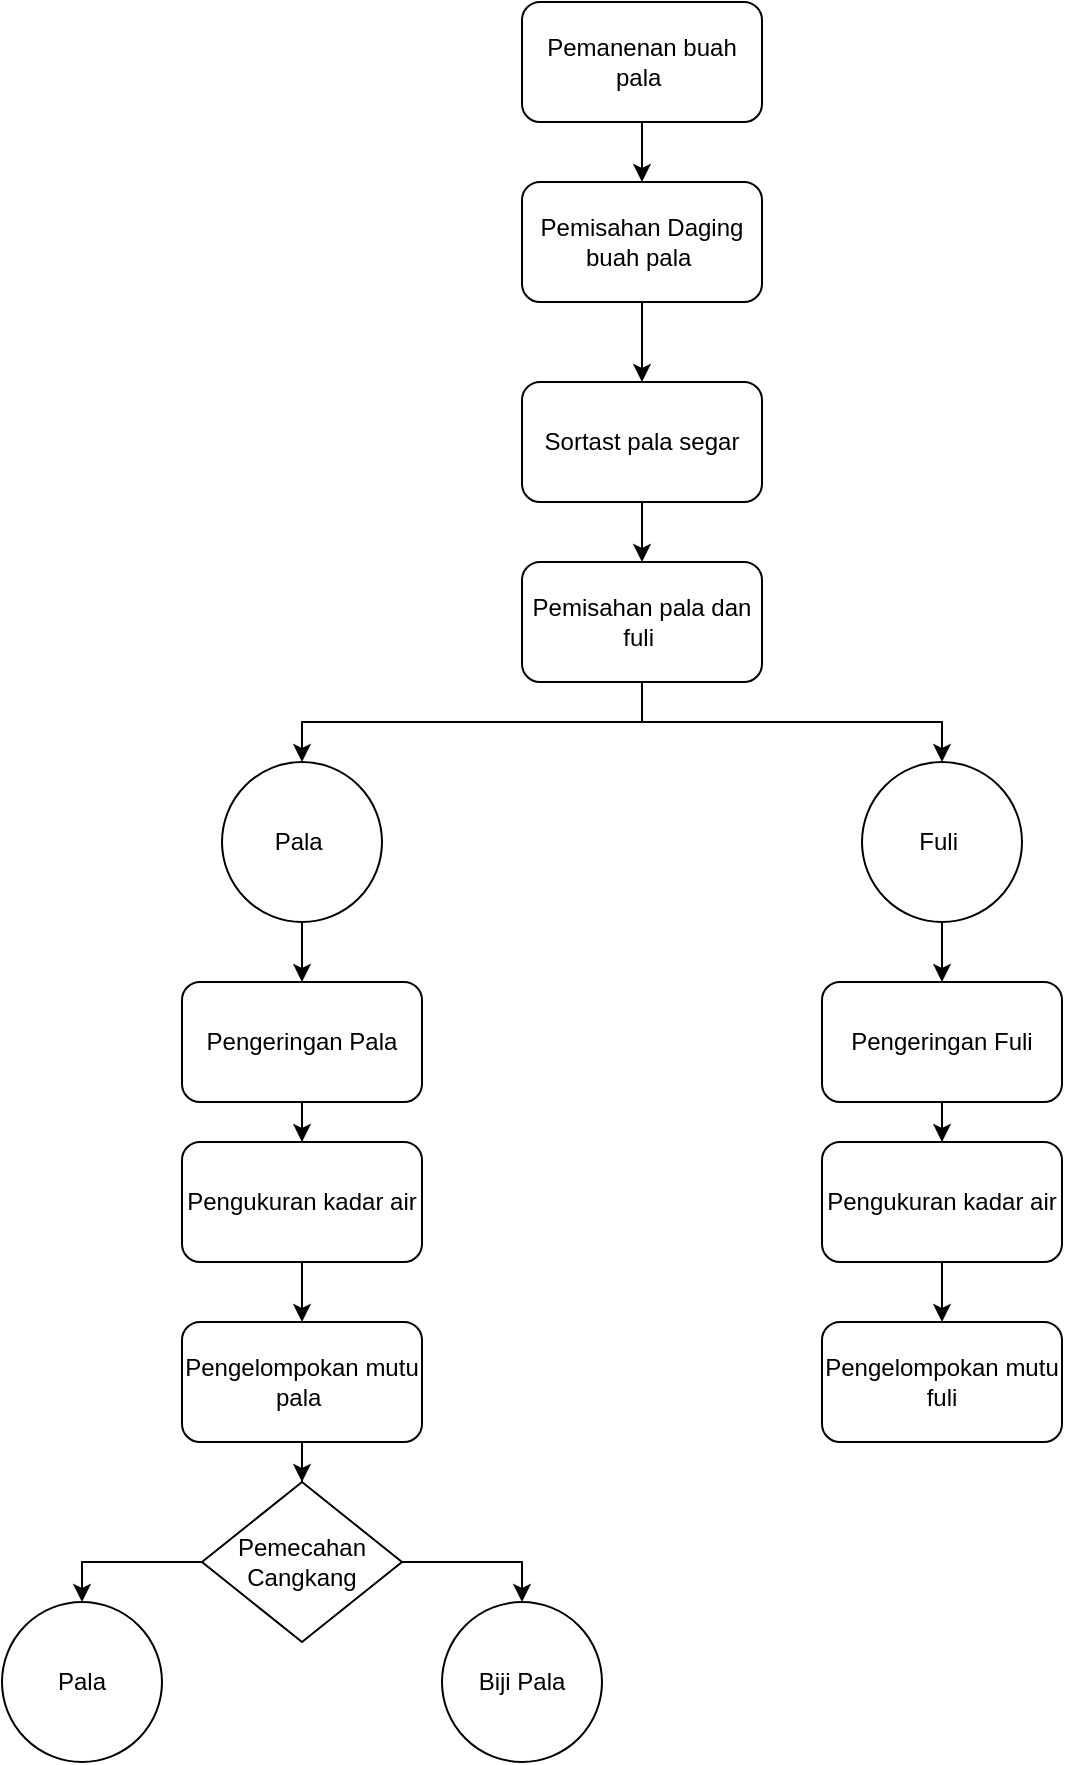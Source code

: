 <mxfile version="14.1.8" type="github">
  <diagram id="Ek_pWGYB22L2BVswsfD9" name="Page-1">
    <mxGraphModel dx="651" dy="599" grid="1" gridSize="10" guides="1" tooltips="1" connect="1" arrows="1" fold="1" page="1" pageScale="1" pageWidth="827" pageHeight="1169" math="0" shadow="0">
      <root>
        <mxCell id="0" />
        <mxCell id="1" parent="0" />
        <mxCell id="re8lVaWSiEf7pyco6TmE-6" value="" style="edgeStyle=orthogonalEdgeStyle;rounded=0;orthogonalLoop=1;jettySize=auto;html=1;" edge="1" parent="1" source="re8lVaWSiEf7pyco6TmE-4" target="re8lVaWSiEf7pyco6TmE-5">
          <mxGeometry relative="1" as="geometry" />
        </mxCell>
        <mxCell id="re8lVaWSiEf7pyco6TmE-4" value="Pemanenan buah pala&amp;nbsp;" style="rounded=1;whiteSpace=wrap;html=1;" vertex="1" parent="1">
          <mxGeometry x="380" y="20" width="120" height="60" as="geometry" />
        </mxCell>
        <mxCell id="re8lVaWSiEf7pyco6TmE-8" value="" style="edgeStyle=orthogonalEdgeStyle;rounded=0;orthogonalLoop=1;jettySize=auto;html=1;" edge="1" parent="1" source="re8lVaWSiEf7pyco6TmE-5" target="re8lVaWSiEf7pyco6TmE-7">
          <mxGeometry relative="1" as="geometry" />
        </mxCell>
        <mxCell id="re8lVaWSiEf7pyco6TmE-5" value="Pemisahan Daging buah pala&amp;nbsp;" style="whiteSpace=wrap;html=1;rounded=1;" vertex="1" parent="1">
          <mxGeometry x="380" y="110" width="120" height="60" as="geometry" />
        </mxCell>
        <mxCell id="re8lVaWSiEf7pyco6TmE-10" value="" style="edgeStyle=orthogonalEdgeStyle;rounded=0;orthogonalLoop=1;jettySize=auto;html=1;" edge="1" parent="1" source="re8lVaWSiEf7pyco6TmE-7" target="re8lVaWSiEf7pyco6TmE-9">
          <mxGeometry relative="1" as="geometry" />
        </mxCell>
        <mxCell id="re8lVaWSiEf7pyco6TmE-7" value="Sortast pala segar" style="whiteSpace=wrap;html=1;rounded=1;" vertex="1" parent="1">
          <mxGeometry x="380" y="210" width="120" height="60" as="geometry" />
        </mxCell>
        <mxCell id="re8lVaWSiEf7pyco6TmE-12" value="" style="edgeStyle=orthogonalEdgeStyle;rounded=0;orthogonalLoop=1;jettySize=auto;html=1;entryX=0.5;entryY=0;entryDx=0;entryDy=0;" edge="1" parent="1" source="re8lVaWSiEf7pyco6TmE-9" target="re8lVaWSiEf7pyco6TmE-13">
          <mxGeometry relative="1" as="geometry">
            <mxPoint x="240.0" y="420" as="targetPoint" />
            <Array as="points">
              <mxPoint x="440" y="380" />
              <mxPoint x="270" y="380" />
            </Array>
          </mxGeometry>
        </mxCell>
        <mxCell id="re8lVaWSiEf7pyco6TmE-9" value="Pemisahan pala dan fuli&amp;nbsp;" style="whiteSpace=wrap;html=1;rounded=1;" vertex="1" parent="1">
          <mxGeometry x="380" y="300" width="120" height="60" as="geometry" />
        </mxCell>
        <mxCell id="re8lVaWSiEf7pyco6TmE-20" value="" style="edgeStyle=orthogonalEdgeStyle;rounded=0;orthogonalLoop=1;jettySize=auto;html=1;entryX=0.5;entryY=0;entryDx=0;entryDy=0;" edge="1" parent="1" source="re8lVaWSiEf7pyco6TmE-13" target="re8lVaWSiEf7pyco6TmE-23">
          <mxGeometry relative="1" as="geometry">
            <mxPoint x="270" y="590" as="targetPoint" />
          </mxGeometry>
        </mxCell>
        <mxCell id="re8lVaWSiEf7pyco6TmE-13" value="Pala&amp;nbsp;" style="ellipse;whiteSpace=wrap;html=1;aspect=fixed;" vertex="1" parent="1">
          <mxGeometry x="230" y="400" width="80" height="80" as="geometry" />
        </mxCell>
        <mxCell id="re8lVaWSiEf7pyco6TmE-14" value="Fuli&amp;nbsp;" style="ellipse;whiteSpace=wrap;html=1;aspect=fixed;" vertex="1" parent="1">
          <mxGeometry x="550" y="400" width="80" height="80" as="geometry" />
        </mxCell>
        <mxCell id="re8lVaWSiEf7pyco6TmE-17" value="" style="edgeStyle=orthogonalEdgeStyle;rounded=0;orthogonalLoop=1;jettySize=auto;html=1;exitX=0.5;exitY=1;exitDx=0;exitDy=0;entryX=0.5;entryY=0;entryDx=0;entryDy=0;" edge="1" parent="1" source="re8lVaWSiEf7pyco6TmE-9" target="re8lVaWSiEf7pyco6TmE-14">
          <mxGeometry relative="1" as="geometry">
            <mxPoint x="250.0" y="400" as="sourcePoint" />
            <mxPoint x="350" y="490" as="targetPoint" />
            <Array as="points">
              <mxPoint x="440" y="380" />
              <mxPoint x="590" y="380" />
            </Array>
          </mxGeometry>
        </mxCell>
        <mxCell id="re8lVaWSiEf7pyco6TmE-25" value="" style="edgeStyle=orthogonalEdgeStyle;rounded=0;orthogonalLoop=1;jettySize=auto;html=1;" edge="1" parent="1" source="re8lVaWSiEf7pyco6TmE-23" target="re8lVaWSiEf7pyco6TmE-24">
          <mxGeometry relative="1" as="geometry" />
        </mxCell>
        <mxCell id="re8lVaWSiEf7pyco6TmE-23" value="Pengeringan Pala" style="rounded=1;whiteSpace=wrap;html=1;" vertex="1" parent="1">
          <mxGeometry x="210" y="510" width="120" height="60" as="geometry" />
        </mxCell>
        <mxCell id="re8lVaWSiEf7pyco6TmE-27" value="" style="edgeStyle=orthogonalEdgeStyle;rounded=0;orthogonalLoop=1;jettySize=auto;html=1;" edge="1" parent="1" source="re8lVaWSiEf7pyco6TmE-24" target="re8lVaWSiEf7pyco6TmE-26">
          <mxGeometry relative="1" as="geometry" />
        </mxCell>
        <mxCell id="re8lVaWSiEf7pyco6TmE-24" value="Pengukuran kadar air" style="rounded=1;whiteSpace=wrap;html=1;" vertex="1" parent="1">
          <mxGeometry x="210" y="590" width="120" height="60" as="geometry" />
        </mxCell>
        <mxCell id="re8lVaWSiEf7pyco6TmE-35" value="" style="edgeStyle=orthogonalEdgeStyle;rounded=0;orthogonalLoop=1;jettySize=auto;html=1;" edge="1" parent="1" source="re8lVaWSiEf7pyco6TmE-26" target="re8lVaWSiEf7pyco6TmE-34">
          <mxGeometry relative="1" as="geometry" />
        </mxCell>
        <mxCell id="re8lVaWSiEf7pyco6TmE-26" value="Pengelompokan mutu pala&amp;nbsp;" style="rounded=1;whiteSpace=wrap;html=1;" vertex="1" parent="1">
          <mxGeometry x="210" y="680" width="120" height="60" as="geometry" />
        </mxCell>
        <mxCell id="re8lVaWSiEf7pyco6TmE-28" value="" style="edgeStyle=orthogonalEdgeStyle;rounded=0;orthogonalLoop=1;jettySize=auto;html=1;" edge="1" parent="1" source="re8lVaWSiEf7pyco6TmE-29" target="re8lVaWSiEf7pyco6TmE-31">
          <mxGeometry relative="1" as="geometry" />
        </mxCell>
        <mxCell id="re8lVaWSiEf7pyco6TmE-29" value="Pengeringan Fuli" style="rounded=1;whiteSpace=wrap;html=1;" vertex="1" parent="1">
          <mxGeometry x="530" y="510" width="120" height="60" as="geometry" />
        </mxCell>
        <mxCell id="re8lVaWSiEf7pyco6TmE-30" value="" style="edgeStyle=orthogonalEdgeStyle;rounded=0;orthogonalLoop=1;jettySize=auto;html=1;" edge="1" parent="1" source="re8lVaWSiEf7pyco6TmE-31" target="re8lVaWSiEf7pyco6TmE-32">
          <mxGeometry relative="1" as="geometry" />
        </mxCell>
        <mxCell id="re8lVaWSiEf7pyco6TmE-31" value="Pengukuran kadar air" style="rounded=1;whiteSpace=wrap;html=1;" vertex="1" parent="1">
          <mxGeometry x="530" y="590" width="120" height="60" as="geometry" />
        </mxCell>
        <mxCell id="re8lVaWSiEf7pyco6TmE-32" value="Pengelompokan mutu fuli" style="rounded=1;whiteSpace=wrap;html=1;" vertex="1" parent="1">
          <mxGeometry x="530" y="680" width="120" height="60" as="geometry" />
        </mxCell>
        <mxCell id="re8lVaWSiEf7pyco6TmE-33" value="" style="endArrow=classic;html=1;entryX=0.5;entryY=0;entryDx=0;entryDy=0;" edge="1" parent="1" target="re8lVaWSiEf7pyco6TmE-29">
          <mxGeometry width="50" height="50" relative="1" as="geometry">
            <mxPoint x="590" y="480" as="sourcePoint" />
            <mxPoint x="640" y="430" as="targetPoint" />
          </mxGeometry>
        </mxCell>
        <mxCell id="re8lVaWSiEf7pyco6TmE-37" value="" style="edgeStyle=orthogonalEdgeStyle;rounded=0;orthogonalLoop=1;jettySize=auto;html=1;entryX=0.5;entryY=0;entryDx=0;entryDy=0;" edge="1" parent="1" source="re8lVaWSiEf7pyco6TmE-34" target="re8lVaWSiEf7pyco6TmE-41">
          <mxGeometry relative="1" as="geometry">
            <mxPoint x="374" y="850" as="targetPoint" />
          </mxGeometry>
        </mxCell>
        <mxCell id="re8lVaWSiEf7pyco6TmE-43" value="" style="edgeStyle=orthogonalEdgeStyle;rounded=0;orthogonalLoop=1;jettySize=auto;html=1;entryX=0.5;entryY=0;entryDx=0;entryDy=0;" edge="1" parent="1" source="re8lVaWSiEf7pyco6TmE-34" target="re8lVaWSiEf7pyco6TmE-44">
          <mxGeometry relative="1" as="geometry">
            <mxPoint x="150.0" y="800" as="targetPoint" />
          </mxGeometry>
        </mxCell>
        <mxCell id="re8lVaWSiEf7pyco6TmE-34" value="Pemecahan Cangkang" style="rhombus;whiteSpace=wrap;html=1;rounded=0;" vertex="1" parent="1">
          <mxGeometry x="220" y="760" width="100" height="80" as="geometry" />
        </mxCell>
        <mxCell id="re8lVaWSiEf7pyco6TmE-41" value="Biji Pala" style="ellipse;whiteSpace=wrap;html=1;aspect=fixed;rounded=0;" vertex="1" parent="1">
          <mxGeometry x="340" y="820" width="80" height="80" as="geometry" />
        </mxCell>
        <mxCell id="re8lVaWSiEf7pyco6TmE-44" value="Pala" style="ellipse;whiteSpace=wrap;html=1;aspect=fixed;rounded=0;" vertex="1" parent="1">
          <mxGeometry x="120" y="820" width="80" height="80" as="geometry" />
        </mxCell>
      </root>
    </mxGraphModel>
  </diagram>
</mxfile>
